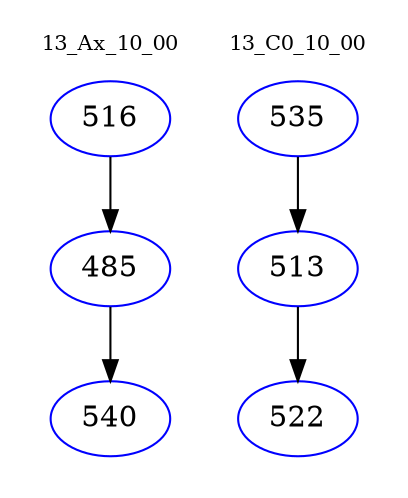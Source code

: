 digraph{
subgraph cluster_0 {
color = white
label = "13_Ax_10_00";
fontsize=10;
T0_516 [label="516", color="blue"]
T0_516 -> T0_485 [color="black"]
T0_485 [label="485", color="blue"]
T0_485 -> T0_540 [color="black"]
T0_540 [label="540", color="blue"]
}
subgraph cluster_1 {
color = white
label = "13_C0_10_00";
fontsize=10;
T1_535 [label="535", color="blue"]
T1_535 -> T1_513 [color="black"]
T1_513 [label="513", color="blue"]
T1_513 -> T1_522 [color="black"]
T1_522 [label="522", color="blue"]
}
}
